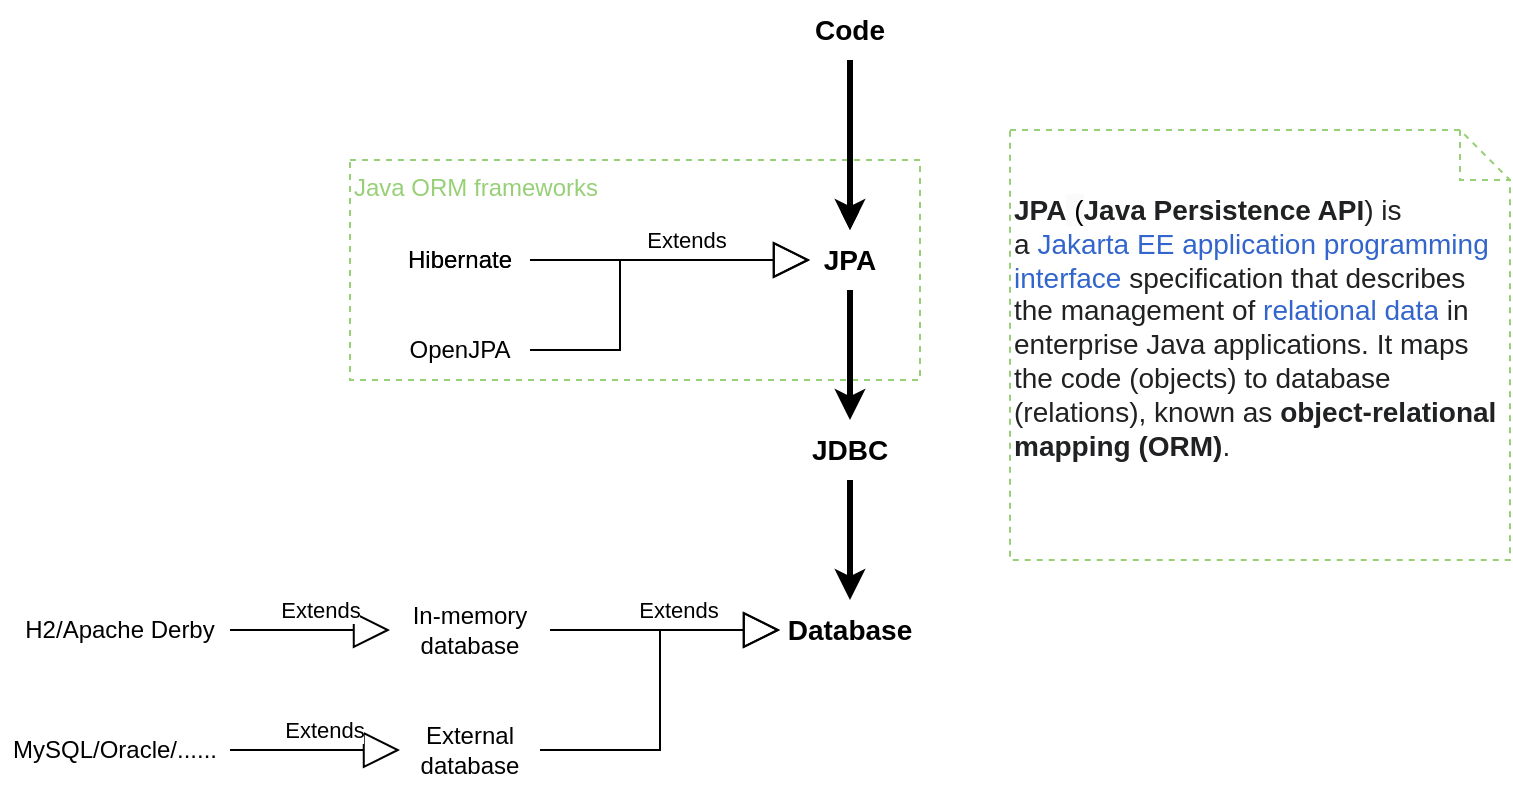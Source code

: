 <mxfile version="20.8.16" type="device"><diagram name="Page-1" id="q_l-RS3_Eiju94lG__46"><mxGraphModel dx="1728" dy="534" grid="1" gridSize="10" guides="1" tooltips="1" connect="1" arrows="1" fold="1" page="1" pageScale="1" pageWidth="827" pageHeight="1169" math="0" shadow="0"><root><mxCell id="0"/><mxCell id="1" parent="0"/><mxCell id="7rbQfs0ErE6B0G1RNUB7-10" value="&lt;font color=&quot;#97d077&quot;&gt;Java ORM frameworks&lt;/font&gt;" style="text;html=1;align=left;verticalAlign=top;whiteSpace=wrap;rounded=0;dashed=1;perimeterSpacing=1;horizontal=1;fillStyle=solid;strokeColor=#97D077;" parent="1" vertex="1"><mxGeometry x="160" y="260" width="285" height="110" as="geometry"/></mxCell><mxCell id="7rbQfs0ErE6B0G1RNUB7-3" value="" style="edgeStyle=orthogonalEdgeStyle;rounded=0;orthogonalLoop=1;jettySize=auto;html=1;fontSize=14;" parent="1" source="7rbQfs0ErE6B0G1RNUB7-1" target="7rbQfs0ErE6B0G1RNUB7-2" edge="1"><mxGeometry relative="1" as="geometry"/></mxCell><mxCell id="7rbQfs0ErE6B0G1RNUB7-29" value="" style="edgeStyle=orthogonalEdgeStyle;rounded=0;orthogonalLoop=1;jettySize=auto;html=1;strokeWidth=3;fontColor=#000000;fontSize=14;" parent="1" source="7rbQfs0ErE6B0G1RNUB7-1" target="7rbQfs0ErE6B0G1RNUB7-2" edge="1"><mxGeometry relative="1" as="geometry"/></mxCell><mxCell id="7rbQfs0ErE6B0G1RNUB7-1" value="&lt;b style=&quot;font-size: 14px;&quot;&gt;Code&lt;/b&gt;" style="text;html=1;strokeColor=none;fillColor=none;align=center;verticalAlign=middle;whiteSpace=wrap;rounded=0;fontSize=14;" parent="1" vertex="1"><mxGeometry x="355" y="180" width="110" height="30" as="geometry"/></mxCell><mxCell id="7rbQfs0ErE6B0G1RNUB7-6" value="" style="edgeStyle=orthogonalEdgeStyle;rounded=0;orthogonalLoop=1;jettySize=auto;html=1;strokeWidth=3;fontSize=14;entryX=0.5;entryY=0;entryDx=0;entryDy=0;" parent="1" source="7rbQfs0ErE6B0G1RNUB7-2" target="7rbQfs0ErE6B0G1RNUB7-5" edge="1"><mxGeometry relative="1" as="geometry"><mxPoint x="410" y="390" as="targetPoint"/></mxGeometry></mxCell><mxCell id="7rbQfs0ErE6B0G1RNUB7-2" value="&lt;b style=&quot;font-size: 14px;&quot;&gt;JPA&lt;/b&gt;" style="text;html=1;strokeColor=none;fillColor=none;align=center;verticalAlign=middle;whiteSpace=wrap;rounded=0;fontSize=14;" parent="1" vertex="1"><mxGeometry x="390" y="295" width="40" height="30" as="geometry"/></mxCell><mxCell id="Oio1VZUfNBG9d6bMDvki-3" value="" style="edgeStyle=orthogonalEdgeStyle;rounded=0;orthogonalLoop=1;jettySize=auto;html=1;strokeWidth=3;" edge="1" parent="1" source="7rbQfs0ErE6B0G1RNUB7-5" target="Oio1VZUfNBG9d6bMDvki-2"><mxGeometry relative="1" as="geometry"/></mxCell><mxCell id="7rbQfs0ErE6B0G1RNUB7-5" value="JDBC" style="text;html=1;strokeColor=none;fillColor=none;align=center;verticalAlign=middle;whiteSpace=wrap;rounded=0;fontStyle=1;fontSize=14;" parent="1" vertex="1"><mxGeometry x="375" y="390" width="70" height="30" as="geometry"/></mxCell><mxCell id="7rbQfs0ErE6B0G1RNUB7-8" value="Extends" style="endArrow=block;endSize=16;endFill=0;html=1;rounded=0;entryX=0;entryY=0.5;entryDx=0;entryDy=0;exitX=1;exitY=0.5;exitDx=0;exitDy=0;" parent="1" source="7rbQfs0ErE6B0G1RNUB7-9" target="7rbQfs0ErE6B0G1RNUB7-2" edge="1"><mxGeometry x="0.111" y="10" width="160" relative="1" as="geometry"><mxPoint x="220" y="310" as="sourcePoint"/><mxPoint x="330" y="310" as="targetPoint"/><mxPoint as="offset"/></mxGeometry></mxCell><mxCell id="7rbQfs0ErE6B0G1RNUB7-9" value="Hibernate" style="text;html=1;strokeColor=none;fillColor=none;align=center;verticalAlign=middle;whiteSpace=wrap;rounded=0;" parent="1" vertex="1"><mxGeometry x="180" y="295" width="70" height="30" as="geometry"/></mxCell><mxCell id="7rbQfs0ErE6B0G1RNUB7-11" value="Hibernate" style="text;html=1;strokeColor=none;fillColor=none;align=center;verticalAlign=middle;whiteSpace=wrap;rounded=0;" parent="1" vertex="1"><mxGeometry x="180" y="295" width="70" height="30" as="geometry"/></mxCell><mxCell id="7rbQfs0ErE6B0G1RNUB7-13" value="" style="endArrow=block;endSize=16;endFill=0;html=1;rounded=0;entryX=0;entryY=0.5;entryDx=0;entryDy=0;exitX=1;exitY=0.5;exitDx=0;exitDy=0;edgeStyle=orthogonalEdgeStyle;" parent="1" target="7rbQfs0ErE6B0G1RNUB7-2" edge="1"><mxGeometry width="160" relative="1" as="geometry"><mxPoint x="250" y="355.0" as="sourcePoint"/><mxPoint x="340" y="355.0" as="targetPoint"/><Array as="points"><mxPoint x="295" y="355"/><mxPoint x="295" y="310"/></Array></mxGeometry></mxCell><mxCell id="7rbQfs0ErE6B0G1RNUB7-14" value="OpenJPA" style="text;html=1;strokeColor=none;fillColor=none;align=center;verticalAlign=middle;whiteSpace=wrap;rounded=0;" parent="1" vertex="1"><mxGeometry x="180" y="340" width="70" height="30" as="geometry"/></mxCell><mxCell id="7rbQfs0ErE6B0G1RNUB7-15" value="In-memory &lt;br&gt;database" style="text;html=1;strokeColor=none;fillColor=none;align=center;verticalAlign=middle;whiteSpace=wrap;rounded=0;fontColor=#000000;" parent="1" vertex="1"><mxGeometry x="180" y="480" width="80" height="30" as="geometry"/></mxCell><mxCell id="7rbQfs0ErE6B0G1RNUB7-17" value="Extends" style="endArrow=block;endSize=16;endFill=0;html=1;rounded=0;exitX=1;exitY=0.5;exitDx=0;exitDy=0;entryX=0;entryY=0.5;entryDx=0;entryDy=0;" parent="1" source="7rbQfs0ErE6B0G1RNUB7-15" target="Oio1VZUfNBG9d6bMDvki-2" edge="1"><mxGeometry x="0.111" y="10" width="160" relative="1" as="geometry"><mxPoint x="280" y="560" as="sourcePoint"/><mxPoint x="390" y="520" as="targetPoint"/><mxPoint as="offset"/></mxGeometry></mxCell><mxCell id="7rbQfs0ErE6B0G1RNUB7-19" value="H2/Apache Derby" style="text;html=1;strokeColor=none;fillColor=none;align=center;verticalAlign=middle;whiteSpace=wrap;rounded=0;fontColor=#000000;" parent="1" vertex="1"><mxGeometry x="-10" y="480" width="110" height="30" as="geometry"/></mxCell><mxCell id="7rbQfs0ErE6B0G1RNUB7-21" value="Extends" style="endArrow=block;endSize=16;endFill=0;html=1;rounded=0;exitX=1;exitY=0.5;exitDx=0;exitDy=0;entryX=0;entryY=0.5;entryDx=0;entryDy=0;" parent="1" source="7rbQfs0ErE6B0G1RNUB7-19" target="7rbQfs0ErE6B0G1RNUB7-15" edge="1"><mxGeometry x="0.111" y="10" width="160" relative="1" as="geometry"><mxPoint x="240.0" y="495.0" as="sourcePoint"/><mxPoint x="365.0" y="495.0" as="targetPoint"/><mxPoint as="offset"/></mxGeometry></mxCell><mxCell id="7rbQfs0ErE6B0G1RNUB7-22" value="MySQL/Oracle/......" style="text;html=1;strokeColor=none;fillColor=none;align=center;verticalAlign=middle;whiteSpace=wrap;rounded=0;fontColor=#000000;" parent="1" vertex="1"><mxGeometry x="-15" y="540" width="115" height="30" as="geometry"/></mxCell><mxCell id="7rbQfs0ErE6B0G1RNUB7-24" value="External &lt;br&gt;database" style="text;html=1;strokeColor=none;fillColor=none;align=center;verticalAlign=middle;whiteSpace=wrap;rounded=0;fontColor=#000000;" parent="1" vertex="1"><mxGeometry x="185" y="540" width="70" height="30" as="geometry"/></mxCell><mxCell id="7rbQfs0ErE6B0G1RNUB7-26" value="" style="endArrow=block;endSize=16;endFill=0;html=1;rounded=0;exitX=1;exitY=0.5;exitDx=0;exitDy=0;entryX=0;entryY=0.5;entryDx=0;entryDy=0;edgeStyle=orthogonalEdgeStyle;" parent="1" source="7rbQfs0ErE6B0G1RNUB7-24" target="Oio1VZUfNBG9d6bMDvki-2" edge="1"><mxGeometry x="0.111" y="10" width="160" relative="1" as="geometry"><mxPoint x="240.0" y="495.0" as="sourcePoint"/><mxPoint x="340" y="510" as="targetPoint"/><mxPoint as="offset"/></mxGeometry></mxCell><mxCell id="7rbQfs0ErE6B0G1RNUB7-27" value="Extends" style="endArrow=block;endSize=16;endFill=0;html=1;rounded=0;exitX=1;exitY=0.5;exitDx=0;exitDy=0;entryX=0;entryY=0.5;entryDx=0;entryDy=0;" parent="1" source="7rbQfs0ErE6B0G1RNUB7-22" target="7rbQfs0ErE6B0G1RNUB7-24" edge="1"><mxGeometry x="0.111" y="10" width="160" relative="1" as="geometry"><mxPoint x="250.0" y="505.0" as="sourcePoint"/><mxPoint x="375.0" y="505.0" as="targetPoint"/><mxPoint as="offset"/></mxGeometry></mxCell><mxCell id="7rbQfs0ErE6B0G1RNUB7-49" value="&lt;b style=&quot;color: rgb(32, 33, 34); font-family: sans-serif; background-color: rgb(255, 255, 255);&quot;&gt;JPA&lt;/b&gt;&lt;span style=&quot;background-color: rgb(251, 251, 251);&quot;&gt;&amp;nbsp;(&lt;/span&gt;&lt;b style=&quot;color: rgb(32, 33, 34); font-family: sans-serif; background-color: rgb(255, 255, 255);&quot;&gt;Java Persistence API&lt;/b&gt;&lt;span style=&quot;color: rgb(32, 33, 34); font-family: sans-serif; background-color: rgb(255, 255, 255);&quot;&gt;) is a&amp;nbsp;&lt;/span&gt;&lt;a style=&quot;text-decoration-line: none; color: rgb(51, 102, 204); background: none rgb(255, 255, 255); overflow-wrap: break-word; font-family: sans-serif;&quot; title=&quot;Jakarta EE&quot; href=&quot;https://en.wikipedia.org/wiki/Jakarta_EE&quot;&gt;Jakarta EE&lt;/a&gt;&lt;span style=&quot;color: rgb(32, 33, 34); font-family: sans-serif; background-color: rgb(255, 255, 255);&quot;&gt;&amp;nbsp;&lt;/span&gt;&lt;a style=&quot;text-decoration-line: none; color: rgb(51, 102, 204); background: none rgb(255, 255, 255); overflow-wrap: break-word; font-family: sans-serif;&quot; title=&quot;Application programming interface&quot; class=&quot;mw-redirect&quot; href=&quot;https://en.wikipedia.org/wiki/Application_programming_interface&quot;&gt;application programming interface&lt;/a&gt;&lt;span style=&quot;color: rgb(32, 33, 34); font-family: sans-serif; background-color: rgb(255, 255, 255);&quot;&gt;&amp;nbsp;specification that describes the management of&amp;nbsp;&lt;/span&gt;&lt;a style=&quot;text-decoration-line: none; color: rgb(51, 102, 204); background: none rgb(255, 255, 255); overflow-wrap: break-word; font-family: sans-serif;&quot; title=&quot;Relational data model&quot; class=&quot;mw-redirect&quot; href=&quot;https://en.wikipedia.org/wiki/Relational_data_model&quot;&gt;relational data&lt;/a&gt;&lt;span style=&quot;color: rgb(32, 33, 34); font-family: sans-serif; background-color: rgb(255, 255, 255);&quot;&gt;&amp;nbsp;in enterprise Java&amp;nbsp;&lt;/span&gt;&lt;span style=&quot;color: rgb(32, 33, 34); font-family: sans-serif; background-color: rgb(255, 255, 255);&quot;&gt;applications. It maps the code (objects) to database (relations), known as &lt;b&gt;object-relational mapping (ORM)&lt;/b&gt;.&amp;nbsp;&lt;/span&gt;" style="shape=note2;boundedLbl=1;whiteSpace=wrap;html=1;size=25;verticalAlign=top;align=left;dashed=1;fillStyle=solid;strokeColor=#97D077;fontSize=14;fontColor=#000000;fillColor=none;" parent="1" vertex="1"><mxGeometry x="490" y="245" width="250" height="215" as="geometry"/></mxCell><mxCell id="Oio1VZUfNBG9d6bMDvki-2" value="Database" style="text;html=1;strokeColor=none;fillColor=none;align=center;verticalAlign=middle;whiteSpace=wrap;rounded=0;fontStyle=1;fontSize=14;" vertex="1" parent="1"><mxGeometry x="375" y="480" width="70" height="30" as="geometry"/></mxCell></root></mxGraphModel></diagram></mxfile>